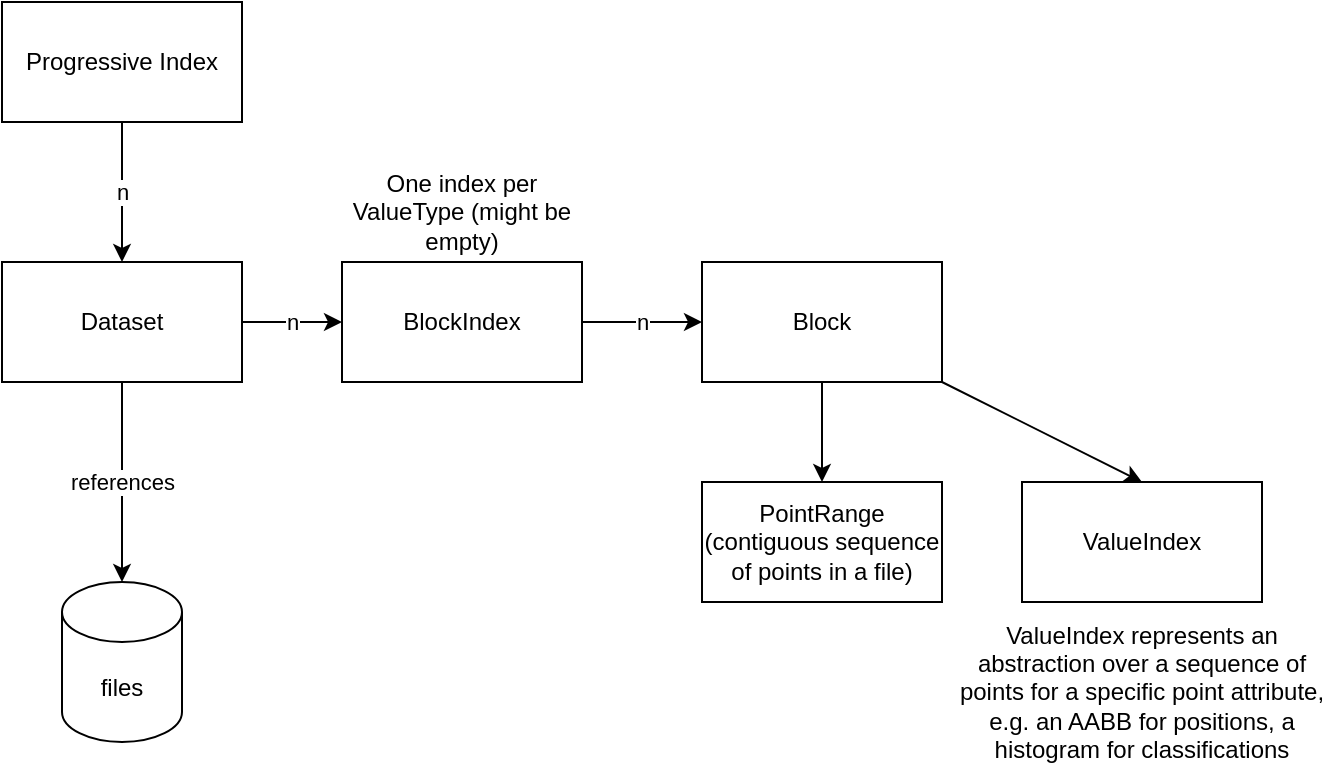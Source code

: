 <mxfile>
    <diagram id="zoNK08YjuTlclp0Hfc0d" name="index">
        <mxGraphModel dx="928" dy="666" grid="1" gridSize="10" guides="1" tooltips="1" connect="1" arrows="1" fold="1" page="1" pageScale="1" pageWidth="1500" pageHeight="1000" math="0" shadow="0">
            <root>
                <mxCell id="0"/>
                <mxCell id="1" parent="0"/>
                <mxCell id="12" value="n" style="edgeStyle=none;html=1;entryX=0.5;entryY=0;entryDx=0;entryDy=0;" edge="1" parent="1" source="2" target="5">
                    <mxGeometry relative="1" as="geometry"/>
                </mxCell>
                <mxCell id="2" value="Progressive Index" style="rounded=0;whiteSpace=wrap;html=1;" vertex="1" parent="1">
                    <mxGeometry x="150" y="120" width="120" height="60" as="geometry"/>
                </mxCell>
                <mxCell id="3" value="files" style="shape=cylinder3;whiteSpace=wrap;html=1;boundedLbl=1;backgroundOutline=1;size=15;" vertex="1" parent="1">
                    <mxGeometry x="180" y="410" width="60" height="80" as="geometry"/>
                </mxCell>
                <mxCell id="6" value="references" style="edgeStyle=none;html=1;entryX=0.5;entryY=0;entryDx=0;entryDy=0;entryPerimeter=0;" edge="1" parent="1" source="5" target="3">
                    <mxGeometry relative="1" as="geometry"/>
                </mxCell>
                <mxCell id="8" value="n" style="edgeStyle=none;html=1;entryX=0;entryY=0.5;entryDx=0;entryDy=0;" edge="1" parent="1" source="5" target="7">
                    <mxGeometry relative="1" as="geometry"/>
                </mxCell>
                <mxCell id="5" value="Dataset" style="rounded=0;whiteSpace=wrap;html=1;" vertex="1" parent="1">
                    <mxGeometry x="150" y="250" width="120" height="60" as="geometry"/>
                </mxCell>
                <mxCell id="10" value="n" style="edgeStyle=none;html=1;" edge="1" parent="1" source="7" target="9">
                    <mxGeometry relative="1" as="geometry"/>
                </mxCell>
                <mxCell id="7" value="BlockIndex" style="rounded=0;whiteSpace=wrap;html=1;" vertex="1" parent="1">
                    <mxGeometry x="320" y="250" width="120" height="60" as="geometry"/>
                </mxCell>
                <mxCell id="20" style="edgeStyle=none;html=1;entryX=0.5;entryY=0;entryDx=0;entryDy=0;" edge="1" parent="1" source="9" target="19">
                    <mxGeometry relative="1" as="geometry"/>
                </mxCell>
                <mxCell id="22" style="edgeStyle=none;html=1;entryX=0.5;entryY=0;entryDx=0;entryDy=0;" edge="1" parent="1" source="9" target="21">
                    <mxGeometry relative="1" as="geometry"/>
                </mxCell>
                <mxCell id="9" value="Block" style="rounded=0;whiteSpace=wrap;html=1;" vertex="1" parent="1">
                    <mxGeometry x="500" y="250" width="120" height="60" as="geometry"/>
                </mxCell>
                <mxCell id="11" value="One index per ValueType (might be empty)" style="text;html=1;strokeColor=none;fillColor=none;align=center;verticalAlign=middle;whiteSpace=wrap;rounded=0;" vertex="1" parent="1">
                    <mxGeometry x="315" y="210" width="130" height="30" as="geometry"/>
                </mxCell>
                <mxCell id="19" value="PointRange&lt;br&gt;(contiguous sequence of points in a file)" style="rounded=0;whiteSpace=wrap;html=1;" vertex="1" parent="1">
                    <mxGeometry x="500" y="360" width="120" height="60" as="geometry"/>
                </mxCell>
                <mxCell id="21" value="ValueIndex" style="rounded=0;whiteSpace=wrap;html=1;" vertex="1" parent="1">
                    <mxGeometry x="660" y="360" width="120" height="60" as="geometry"/>
                </mxCell>
                <mxCell id="oicNCBW06XKOCzVfqpJO-22" value="ValueIndex represents an abstraction over a sequence of points for a specific point attribute, e.g. an AABB for positions, a histogram for classifications" style="text;html=1;strokeColor=none;fillColor=none;align=center;verticalAlign=middle;whiteSpace=wrap;rounded=0;" vertex="1" parent="1">
                    <mxGeometry x="625" y="450" width="190" height="30" as="geometry"/>
                </mxCell>
            </root>
        </mxGraphModel>
    </diagram>
    <diagram id="0DvUANv0kKRMqhpuUx6K" name="query">
        <mxGraphModel dx="928" dy="666" grid="1" gridSize="10" guides="1" tooltips="1" connect="1" arrows="1" fold="1" page="1" pageScale="1" pageWidth="1500" pageHeight="1000" math="0" shadow="0">
            <root>
                <mxCell id="0"/>
                <mxCell id="1" parent="0"/>
            </root>
        </mxGraphModel>
    </diagram>
</mxfile>